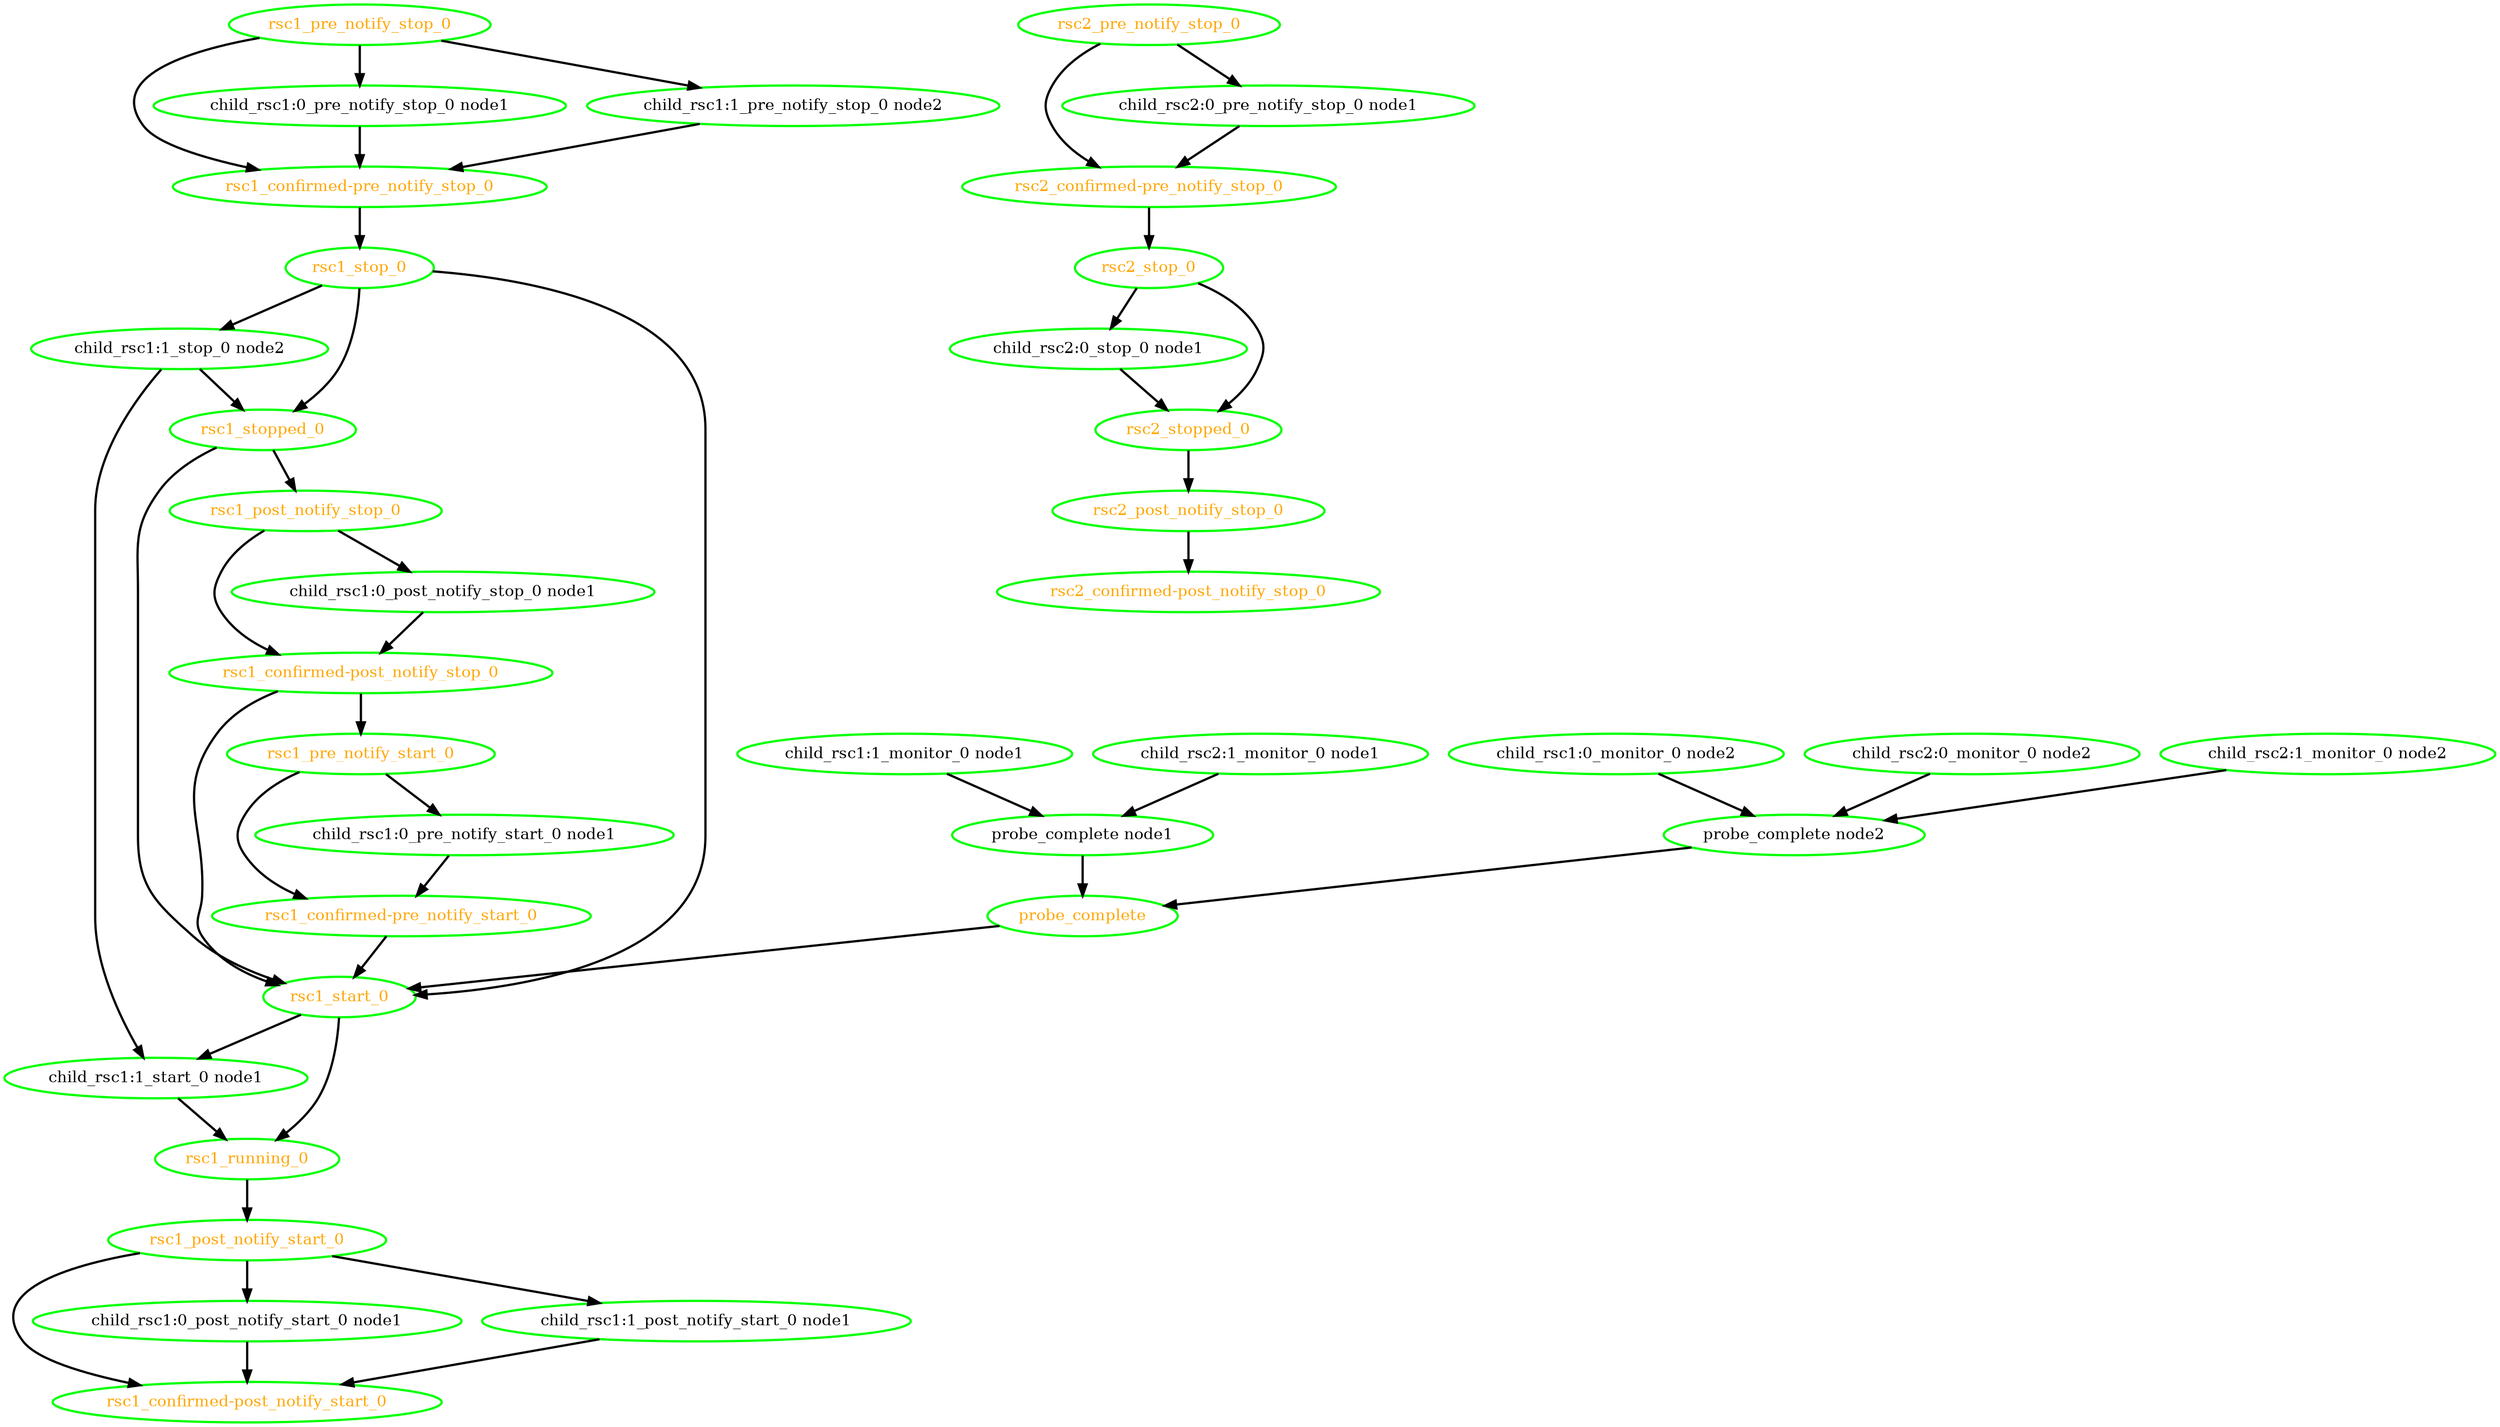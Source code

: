 digraph "g" {
	size = "30,30"
"probe_complete" [ style=bold color="green" fontcolor="orange" ]
"probe_complete node1" [ style=bold color="green" fontcolor="black" ]
"child_rsc1:1_monitor_0 node1" [ style=bold color="green" fontcolor="black" ]
"child_rsc2:1_monitor_0 node1" [ style=bold color="green" fontcolor="black" ]
"probe_complete node2" [ style=bold color="green" fontcolor="black" ]
"child_rsc1:0_monitor_0 node2" [ style=bold color="green" fontcolor="black" ]
"child_rsc2:0_monitor_0 node2" [ style=bold color="green" fontcolor="black" ]
"child_rsc2:1_monitor_0 node2" [ style=bold color="green" fontcolor="black" ]
"child_rsc1:1_stop_0 node2" [ style=bold color="green" fontcolor="black" ]
"child_rsc1:1_start_0 node1" [ style=bold color="green" fontcolor="black" ]
"rsc1_start_0" [ style=bold color="green" fontcolor="orange" ]
"rsc1_running_0" [ style=bold color="green" fontcolor="orange" ]
"rsc1_pre_notify_start_0" [ style=bold color="green" fontcolor="orange" ]
"rsc1_confirmed-pre_notify_start_0" [ style=bold color="green" fontcolor="orange" ]
"rsc1_post_notify_start_0" [ style=bold color="green" fontcolor="orange" ]
"rsc1_confirmed-post_notify_start_0" [ style=bold color="green" fontcolor="orange" ]
"rsc1_stop_0" [ style=bold color="green" fontcolor="orange" ]
"rsc1_stopped_0" [ style=bold color="green" fontcolor="orange" ]
"rsc1_pre_notify_stop_0" [ style=bold color="green" fontcolor="orange" ]
"rsc1_confirmed-pre_notify_stop_0" [ style=bold color="green" fontcolor="orange" ]
"rsc1_post_notify_stop_0" [ style=bold color="green" fontcolor="orange" ]
"rsc1_confirmed-post_notify_stop_0" [ style=bold color="green" fontcolor="orange" ]
"child_rsc2:0_stop_0 node1" [ style=bold color="green" fontcolor="black" ]
"rsc2_stop_0" [ style=bold color="green" fontcolor="orange" ]
"rsc2_stopped_0" [ style=bold color="green" fontcolor="orange" ]
"rsc2_pre_notify_stop_0" [ style=bold color="green" fontcolor="orange" ]
"rsc2_confirmed-pre_notify_stop_0" [ style=bold color="green" fontcolor="orange" ]
"rsc2_post_notify_stop_0" [ style=bold color="green" fontcolor="orange" ]
"rsc2_confirmed-post_notify_stop_0" [ style=bold color="green" fontcolor="orange" ]
"child_rsc1:0_pre_notify_start_0 node1" [ style=bold color="green" fontcolor="black" ]
"child_rsc1:0_post_notify_start_0 node1" [ style=bold color="green" fontcolor="black" ]
"child_rsc1:0_pre_notify_stop_0 node1" [ style=bold color="green" fontcolor="black" ]
"child_rsc1:0_post_notify_stop_0 node1" [ style=bold color="green" fontcolor="black" ]
"child_rsc1:1_post_notify_start_0 node1" [ style=bold color="green" fontcolor="black" ]
"child_rsc1:1_pre_notify_stop_0 node2" [ style=bold color="green" fontcolor="black" ]
"child_rsc2:0_pre_notify_stop_0 node1" [ style=bold color="green" fontcolor="black" ]
"probe_complete node1" -> "probe_complete" [ style = bold]
"probe_complete node2" -> "probe_complete" [ style = bold]
"child_rsc1:1_monitor_0 node1" -> "probe_complete node1" [ style = bold]
"child_rsc2:1_monitor_0 node1" -> "probe_complete node1" [ style = bold]
"child_rsc1:0_monitor_0 node2" -> "probe_complete node2" [ style = bold]
"child_rsc2:0_monitor_0 node2" -> "probe_complete node2" [ style = bold]
"child_rsc2:1_monitor_0 node2" -> "probe_complete node2" [ style = bold]
"rsc1_stop_0" -> "child_rsc1:1_stop_0 node2" [ style = bold]
"child_rsc1:1_stop_0 node2" -> "child_rsc1:1_start_0 node1" [ style = bold]
"rsc1_start_0" -> "child_rsc1:1_start_0 node1" [ style = bold]
"probe_complete" -> "rsc1_start_0" [ style = bold]
"rsc1_confirmed-pre_notify_start_0" -> "rsc1_start_0" [ style = bold]
"rsc1_stop_0" -> "rsc1_start_0" [ style = bold]
"rsc1_stopped_0" -> "rsc1_start_0" [ style = bold]
"rsc1_confirmed-post_notify_stop_0" -> "rsc1_start_0" [ style = bold]
"child_rsc1:1_start_0 node1" -> "rsc1_running_0" [ style = bold]
"rsc1_start_0" -> "rsc1_running_0" [ style = bold]
"rsc1_confirmed-post_notify_stop_0" -> "rsc1_pre_notify_start_0" [ style = bold]
"rsc1_pre_notify_start_0" -> "rsc1_confirmed-pre_notify_start_0" [ style = bold]
"child_rsc1:0_pre_notify_start_0 node1" -> "rsc1_confirmed-pre_notify_start_0" [ style = bold]
"rsc1_running_0" -> "rsc1_post_notify_start_0" [ style = bold]
"rsc1_post_notify_start_0" -> "rsc1_confirmed-post_notify_start_0" [ style = bold]
"child_rsc1:0_post_notify_start_0 node1" -> "rsc1_confirmed-post_notify_start_0" [ style = bold]
"child_rsc1:1_post_notify_start_0 node1" -> "rsc1_confirmed-post_notify_start_0" [ style = bold]
"rsc1_confirmed-pre_notify_stop_0" -> "rsc1_stop_0" [ style = bold]
"child_rsc1:1_stop_0 node2" -> "rsc1_stopped_0" [ style = bold]
"rsc1_stop_0" -> "rsc1_stopped_0" [ style = bold]
"rsc1_pre_notify_stop_0" -> "rsc1_confirmed-pre_notify_stop_0" [ style = bold]
"child_rsc1:0_pre_notify_stop_0 node1" -> "rsc1_confirmed-pre_notify_stop_0" [ style = bold]
"child_rsc1:1_pre_notify_stop_0 node2" -> "rsc1_confirmed-pre_notify_stop_0" [ style = bold]
"rsc1_stopped_0" -> "rsc1_post_notify_stop_0" [ style = bold]
"rsc1_post_notify_stop_0" -> "rsc1_confirmed-post_notify_stop_0" [ style = bold]
"child_rsc1:0_post_notify_stop_0 node1" -> "rsc1_confirmed-post_notify_stop_0" [ style = bold]
"rsc2_stop_0" -> "child_rsc2:0_stop_0 node1" [ style = bold]
"rsc2_confirmed-pre_notify_stop_0" -> "rsc2_stop_0" [ style = bold]
"child_rsc2:0_stop_0 node1" -> "rsc2_stopped_0" [ style = bold]
"rsc2_stop_0" -> "rsc2_stopped_0" [ style = bold]
"rsc2_pre_notify_stop_0" -> "rsc2_confirmed-pre_notify_stop_0" [ style = bold]
"child_rsc2:0_pre_notify_stop_0 node1" -> "rsc2_confirmed-pre_notify_stop_0" [ style = bold]
"rsc2_stopped_0" -> "rsc2_post_notify_stop_0" [ style = bold]
"rsc2_post_notify_stop_0" -> "rsc2_confirmed-post_notify_stop_0" [ style = bold]
"rsc1_pre_notify_start_0" -> "child_rsc1:0_pre_notify_start_0 node1" [ style = bold]
"rsc1_post_notify_start_0" -> "child_rsc1:0_post_notify_start_0 node1" [ style = bold]
"rsc1_pre_notify_stop_0" -> "child_rsc1:0_pre_notify_stop_0 node1" [ style = bold]
"rsc1_post_notify_stop_0" -> "child_rsc1:0_post_notify_stop_0 node1" [ style = bold]
"rsc1_post_notify_start_0" -> "child_rsc1:1_post_notify_start_0 node1" [ style = bold]
"rsc1_pre_notify_stop_0" -> "child_rsc1:1_pre_notify_stop_0 node2" [ style = bold]
"rsc2_pre_notify_stop_0" -> "child_rsc2:0_pre_notify_stop_0 node1" [ style = bold]
}
